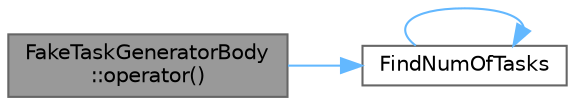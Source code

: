digraph "FakeTaskGeneratorBody::operator()"
{
 // LATEX_PDF_SIZE
  bgcolor="transparent";
  edge [fontname=Helvetica,fontsize=10,labelfontname=Helvetica,labelfontsize=10];
  node [fontname=Helvetica,fontsize=10,shape=box,height=0.2,width=0.4];
  rankdir="LR";
  Node1 [id="Node000001",label="FakeTaskGeneratorBody\l::operator()",height=0.2,width=0.4,color="gray40", fillcolor="grey60", style="filled", fontcolor="black",tooltip="The simplest form of the function call operator"];
  Node1 -> Node2 [id="edge1_Node000001_Node000002",color="steelblue1",style="solid",tooltip=" "];
  Node2 [id="Node000002",label="FindNumOfTasks",height=0.2,width=0.4,color="grey40", fillcolor="white", style="filled",URL="$test__parallel__do_8cpp.html#ad985c7aa7be83378ccb4de904047c875",tooltip=" "];
  Node2 -> Node2 [id="edge2_Node000002_Node000002",color="steelblue1",style="solid",tooltip=" "];
}
